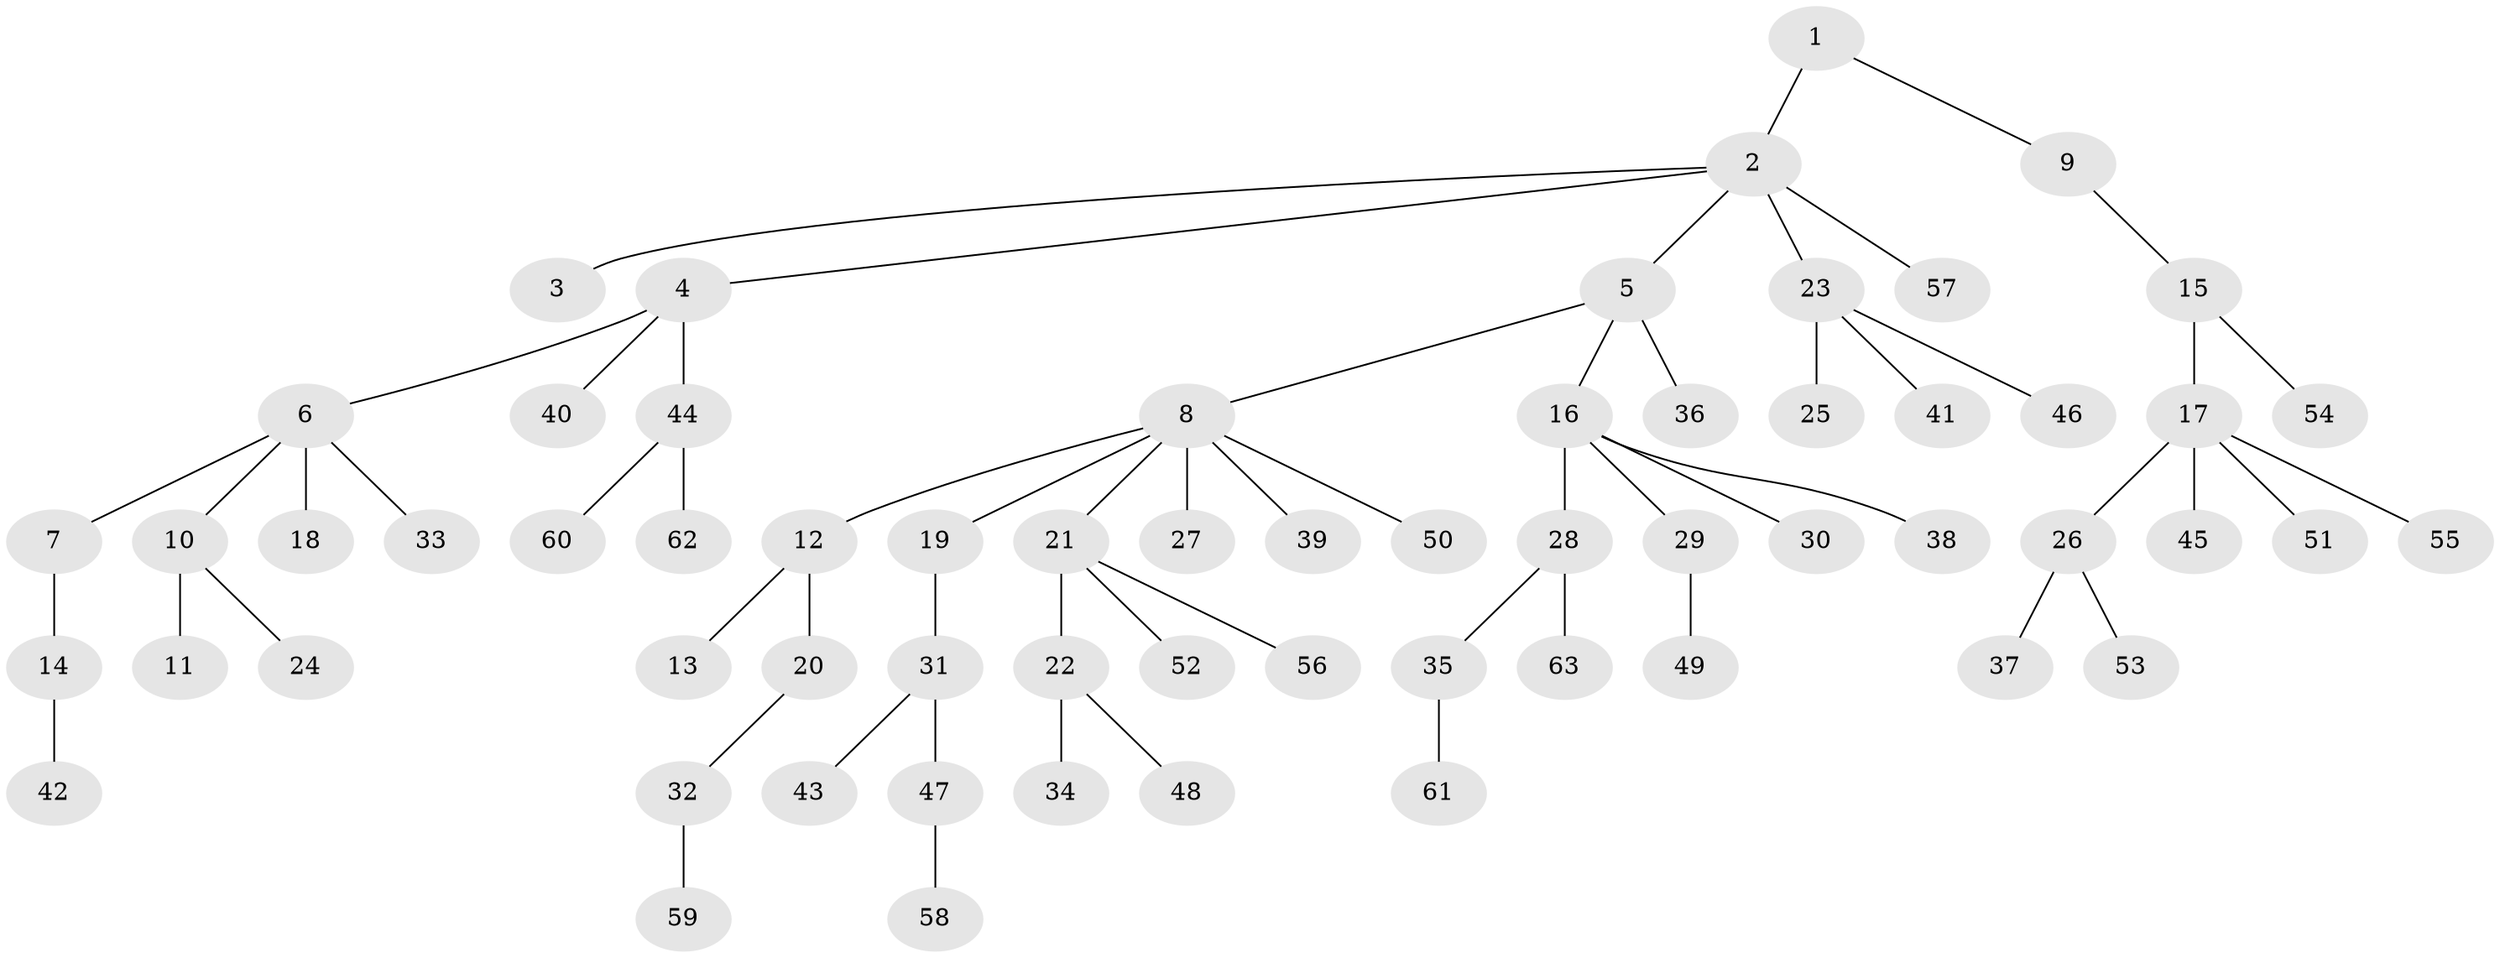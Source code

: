 // coarse degree distribution, {6: 0.04, 1: 0.76, 4: 0.04, 10: 0.04, 2: 0.08, 5: 0.04}
// Generated by graph-tools (version 1.1) at 2025/19/03/04/25 18:19:18]
// undirected, 63 vertices, 62 edges
graph export_dot {
graph [start="1"]
  node [color=gray90,style=filled];
  1;
  2;
  3;
  4;
  5;
  6;
  7;
  8;
  9;
  10;
  11;
  12;
  13;
  14;
  15;
  16;
  17;
  18;
  19;
  20;
  21;
  22;
  23;
  24;
  25;
  26;
  27;
  28;
  29;
  30;
  31;
  32;
  33;
  34;
  35;
  36;
  37;
  38;
  39;
  40;
  41;
  42;
  43;
  44;
  45;
  46;
  47;
  48;
  49;
  50;
  51;
  52;
  53;
  54;
  55;
  56;
  57;
  58;
  59;
  60;
  61;
  62;
  63;
  1 -- 2;
  1 -- 9;
  2 -- 3;
  2 -- 4;
  2 -- 5;
  2 -- 23;
  2 -- 57;
  4 -- 6;
  4 -- 40;
  4 -- 44;
  5 -- 8;
  5 -- 16;
  5 -- 36;
  6 -- 7;
  6 -- 10;
  6 -- 18;
  6 -- 33;
  7 -- 14;
  8 -- 12;
  8 -- 19;
  8 -- 21;
  8 -- 27;
  8 -- 39;
  8 -- 50;
  9 -- 15;
  10 -- 11;
  10 -- 24;
  12 -- 13;
  12 -- 20;
  14 -- 42;
  15 -- 17;
  15 -- 54;
  16 -- 28;
  16 -- 29;
  16 -- 30;
  16 -- 38;
  17 -- 26;
  17 -- 45;
  17 -- 51;
  17 -- 55;
  19 -- 31;
  20 -- 32;
  21 -- 22;
  21 -- 52;
  21 -- 56;
  22 -- 34;
  22 -- 48;
  23 -- 25;
  23 -- 41;
  23 -- 46;
  26 -- 37;
  26 -- 53;
  28 -- 35;
  28 -- 63;
  29 -- 49;
  31 -- 43;
  31 -- 47;
  32 -- 59;
  35 -- 61;
  44 -- 60;
  44 -- 62;
  47 -- 58;
}
